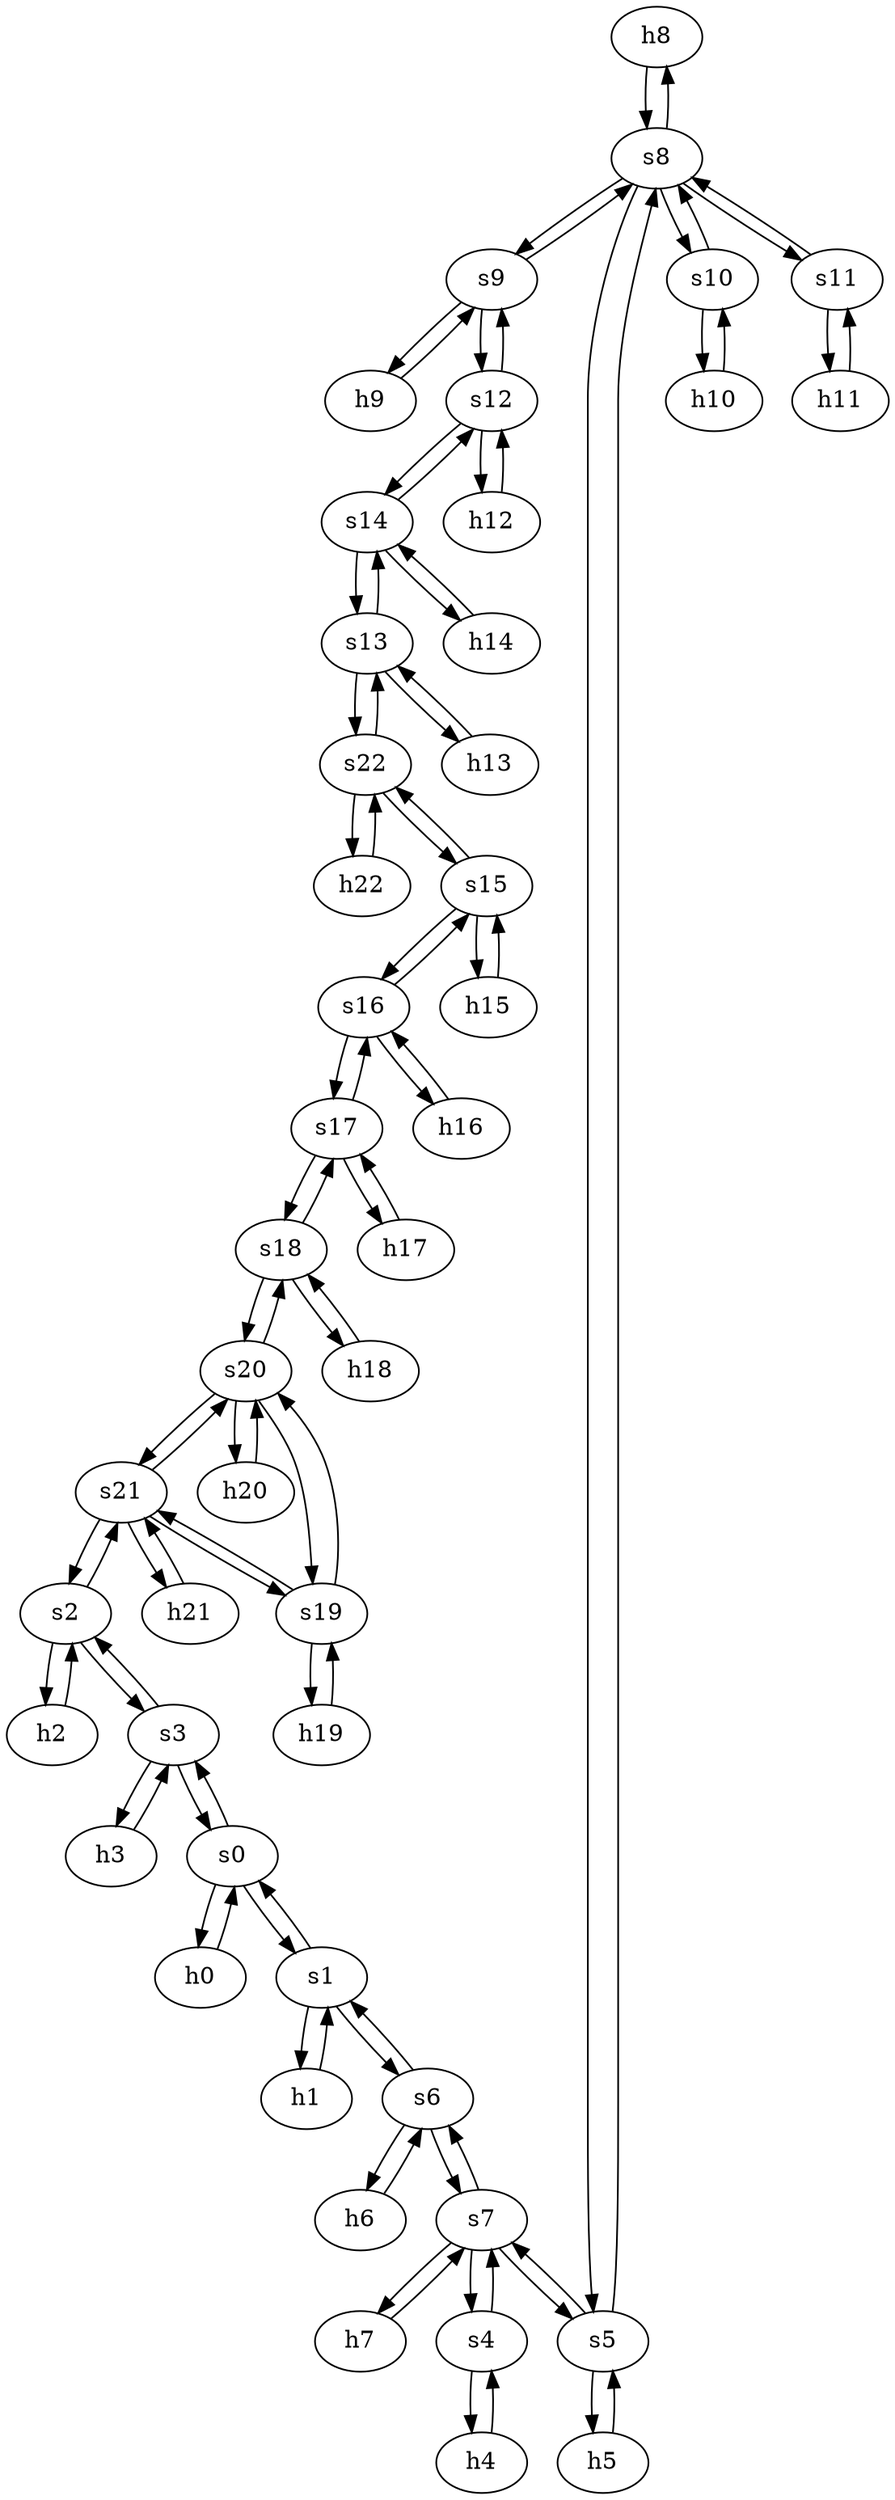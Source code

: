 strict digraph YorkDataServices {
	h8	 [ip="111.0.8.8",
		mac="00:00:00:00:8:8",
		type=host];
	s8	 [id=8,
		type=switch];
	h8 -> s8	 [capacity="1Gbps",
		cost=1,
		dst_port=1,
		src_port=1];
	h9	 [ip="111.0.9.9",
		mac="00:00:00:00:9:9",
		type=host];
	s9	 [id=9,
		type=switch];
	h9 -> s9	 [capacity="1Gbps",
		cost=1,
		dst_port=1,
		src_port=1];
	h2	 [ip="111.0.2.2",
		mac="00:00:00:00:2:2",
		type=host];
	s2	 [id=2,
		type=switch];
	h2 -> s2	 [capacity="1Gbps",
		cost=1,
		dst_port=1,
		src_port=1];
	h3	 [ip="111.0.3.3",
		mac="00:00:00:00:3:3",
		type=host];
	s3	 [id=3,
		type=switch];
	h3 -> s3	 [capacity="1Gbps",
		cost=1,
		dst_port=1,
		src_port=1];
	h0	 [ip="111.0.0.0",
		mac="00:00:00:00:0:0",
		type=host];
	s0	 [id=0,
		type=switch];
	h0 -> s0	 [capacity="1Gbps",
		cost=1,
		dst_port=1,
		src_port=1];
	h1	 [ip="111.0.1.1",
		mac="00:00:00:00:1:1",
		type=host];
	s1	 [id=1,
		type=switch];
	h1 -> s1	 [capacity="1Gbps",
		cost=1,
		dst_port=1,
		src_port=1];
	h6	 [ip="111.0.6.6",
		mac="00:00:00:00:6:6",
		type=host];
	s6	 [id=6,
		type=switch];
	h6 -> s6	 [capacity="1Gbps",
		cost=1,
		dst_port=1,
		src_port=1];
	h7	 [ip="111.0.7.7",
		mac="00:00:00:00:7:7",
		type=host];
	s7	 [id=7,
		type=switch];
	h7 -> s7	 [capacity="1Gbps",
		cost=1,
		dst_port=1,
		src_port=1];
	h4	 [ip="111.0.4.4",
		mac="00:00:00:00:4:4",
		type=host];
	s4	 [id=4,
		type=switch];
	h4 -> s4	 [capacity="1Gbps",
		cost=1,
		dst_port=1,
		src_port=1];
	h5	 [ip="111.0.5.5",
		mac="00:00:00:00:5:5",
		type=host];
	s5	 [id=5,
		type=switch];
	h5 -> s5	 [capacity="1Gbps",
		cost=1,
		dst_port=1,
		src_port=1];
	h22	 [ip="111.0.22.22",
		mac="00:00:00:00:22:22",
		type=host];
	s22	 [id=22,
		type=switch];
	h22 -> s22	 [capacity="1Gbps",
		cost=1,
		dst_port=1,
		src_port=1];
	h21	 [ip="111.0.21.21",
		mac="00:00:00:00:21:21",
		type=host];
	s21	 [id=21,
		type=switch];
	h21 -> s21	 [capacity="1Gbps",
		cost=1,
		dst_port=1,
		src_port=1];
	s12	 [id=12,
		type=switch];
	s9 -> s12	 [capacity="1Gbps",
		cost=1,
		dst_port=2,
		src_port=3];
	s9 -> h9	 [capacity="1Gbps",
		cost=1,
		dst_port=1,
		src_port=1];
	s9 -> s8	 [capacity="1Gbps",
		cost=1,
		dst_port=3,
		src_port=2];
	s8 -> s5	 [capacity="1Gbps",
		cost=1,
		dst_port=2,
		src_port=2];
	s10	 [id=10,
		type=switch];
	s8 -> s10	 [capacity="1Gbps",
		cost=1,
		dst_port=2,
		src_port=4];
	s8 -> h8	 [capacity="1Gbps",
		cost=1,
		dst_port=1,
		src_port=1];
	s11	 [id=11,
		type=switch];
	s8 -> s11	 [capacity="1Gbps",
		cost=1,
		dst_port=2,
		src_port=5];
	s8 -> s9	 [capacity="1Gbps",
		cost=1,
		dst_port=2,
		src_port=3];
	s3 -> s0	 [capacity="1Gbps",
		cost=1,
		dst_port=3,
		src_port=2];
	s3 -> s2	 [capacity="1Gbps",
		cost=1,
		dst_port=2,
		src_port=3];
	s3 -> h3	 [capacity="1Gbps",
		cost=1,
		dst_port=1,
		src_port=1];
	s2 -> s21	 [capacity="1Gbps",
		cost=1,
		dst_port=2,
		src_port=3];
	s2 -> s3	 [capacity="1Gbps",
		cost=1,
		dst_port=3,
		src_port=2];
	s2 -> h2	 [capacity="1Gbps",
		cost=1,
		dst_port=1,
		src_port=1];
	s1 -> s6	 [capacity="1Gbps",
		cost=1,
		dst_port=2,
		src_port=3];
	s1 -> s0	 [capacity="1Gbps",
		cost=1,
		dst_port=2,
		src_port=2];
	s1 -> h1	 [capacity="1Gbps",
		cost=1,
		dst_port=1,
		src_port=1];
	s0 -> h0	 [capacity="1Gbps",
		cost=1,
		dst_port=1,
		src_port=1];
	s0 -> s1	 [capacity="1Gbps",
		cost=1,
		dst_port=2,
		src_port=2];
	s0 -> s3	 [capacity="1Gbps",
		cost=1,
		dst_port=2,
		src_port=3];
	s7 -> s5	 [capacity="1Gbps",
		cost=1,
		dst_port=3,
		src_port=3];
	s7 -> s6	 [capacity="1Gbps",
		cost=1,
		dst_port=3,
		src_port=4];
	s7 -> s4	 [capacity="1Gbps",
		cost=1,
		dst_port=2,
		src_port=2];
	s7 -> h7	 [capacity="1Gbps",
		cost=1,
		dst_port=1,
		src_port=1];
	s6 -> s7	 [capacity="1Gbps",
		cost=1,
		dst_port=4,
		src_port=3];
	s6 -> s1	 [capacity="1Gbps",
		cost=1,
		dst_port=3,
		src_port=2];
	s6 -> h6	 [capacity="1Gbps",
		cost=1,
		dst_port=1,
		src_port=1];
	s5 -> h5	 [capacity="1Gbps",
		cost=1,
		dst_port=1,
		src_port=1];
	s5 -> s7	 [capacity="1Gbps",
		cost=1,
		dst_port=3,
		src_port=3];
	s5 -> s8	 [capacity="1Gbps",
		cost=1,
		dst_port=2,
		src_port=2];
	s4 -> s7	 [capacity="1Gbps",
		cost=1,
		dst_port=2,
		src_port=2];
	s4 -> h4	 [capacity="1Gbps",
		cost=1,
		dst_port=1,
		src_port=1];
	h20	 [ip="111.0.20.20",
		mac="00:00:00:00:20:20",
		type=host];
	s20	 [id=20,
		type=switch];
	h20 -> s20	 [capacity="1Gbps",
		cost=1,
		dst_port=1,
		src_port=1];
	s19	 [id=19,
		type=switch];
	s19 -> s21	 [capacity="1Gbps",
		cost=1,
		dst_port=3,
		src_port=3];
	s19 -> s20	 [capacity="1Gbps",
		cost=1,
		dst_port=3,
		src_port=2];
	h19	 [ip="111.0.19.19",
		mac="00:00:00:00:19:19",
		type=host];
	s19 -> h19	 [capacity="1Gbps",
		cost=1,
		dst_port=1,
		src_port=1];
	s18	 [id=18,
		type=switch];
	h18	 [ip="111.0.18.18",
		mac="00:00:00:00:18:18",
		type=host];
	s18 -> h18	 [capacity="1Gbps",
		cost=1,
		dst_port=1,
		src_port=1];
	s17	 [id=17,
		type=switch];
	s18 -> s17	 [capacity="1Gbps",
		cost=1,
		dst_port=3,
		src_port=2];
	s18 -> s20	 [capacity="1Gbps",
		cost=1,
		dst_port=2,
		src_port=3];
	s13	 [id=13,
		type=switch];
	s14	 [id=14,
		type=switch];
	s13 -> s14	 [capacity="1Gbps",
		cost=1,
		dst_port=3,
		src_port=2];
	h13	 [ip="111.0.13.13",
		mac="00:00:00:00:13:13",
		type=host];
	s13 -> h13	 [capacity="1Gbps",
		cost=1,
		dst_port=1,
		src_port=1];
	s13 -> s22	 [capacity="1Gbps",
		cost=1,
		dst_port=2,
		src_port=3];
	s12 -> s14	 [capacity="1Gbps",
		cost=1,
		dst_port=2,
		src_port=3];
	s12 -> s9	 [capacity="1Gbps",
		cost=1,
		dst_port=3,
		src_port=2];
	h12	 [ip="111.0.12.12",
		mac="00:00:00:00:12:12",
		type=host];
	s12 -> h12	 [capacity="1Gbps",
		cost=1,
		dst_port=1,
		src_port=1];
	h11	 [ip="111.0.11.11",
		mac="00:00:00:00:11:11",
		type=host];
	s11 -> h11	 [capacity="1Gbps",
		cost=1,
		dst_port=1,
		src_port=1];
	s11 -> s8	 [capacity="1Gbps",
		cost=1,
		dst_port=5,
		src_port=2];
	h10	 [ip="111.0.10.10",
		mac="00:00:00:00:10:10",
		type=host];
	s10 -> h10	 [capacity="1Gbps",
		cost=1,
		dst_port=1,
		src_port=1];
	s10 -> s8	 [capacity="1Gbps",
		cost=1,
		dst_port=4,
		src_port=2];
	s17 -> s18	 [capacity="1Gbps",
		cost=1,
		dst_port=2,
		src_port=3];
	h17	 [ip="111.0.17.17",
		mac="00:00:00:00:17:17",
		type=host];
	s17 -> h17	 [capacity="1Gbps",
		cost=1,
		dst_port=1,
		src_port=1];
	s16	 [id=16,
		type=switch];
	s17 -> s16	 [capacity="1Gbps",
		cost=1,
		dst_port=3,
		src_port=2];
	h16	 [ip="111.0.16.16",
		mac="00:00:00:00:16:16",
		type=host];
	s16 -> h16	 [capacity="1Gbps",
		cost=1,
		dst_port=1,
		src_port=1];
	s16 -> s17	 [capacity="1Gbps",
		cost=1,
		dst_port=2,
		src_port=3];
	s15	 [id=15,
		type=switch];
	s16 -> s15	 [capacity="1Gbps",
		cost=1,
		dst_port=2,
		src_port=2];
	s15 -> s22	 [capacity="1Gbps",
		cost=1,
		dst_port=3,
		src_port=3];
	s15 -> s16	 [capacity="1Gbps",
		cost=1,
		dst_port=2,
		src_port=2];
	h15	 [ip="111.0.15.15",
		mac="00:00:00:00:15:15",
		type=host];
	s15 -> h15	 [capacity="1Gbps",
		cost=1,
		dst_port=1,
		src_port=1];
	s14 -> s12	 [capacity="1Gbps",
		cost=1,
		dst_port=3,
		src_port=2];
	s14 -> s13	 [capacity="1Gbps",
		cost=1,
		dst_port=2,
		src_port=3];
	h14	 [ip="111.0.14.14",
		mac="00:00:00:00:14:14",
		type=host];
	s14 -> h14	 [capacity="1Gbps",
		cost=1,
		dst_port=1,
		src_port=1];
	h18 -> s18	 [capacity="1Gbps",
		cost=1,
		dst_port=1,
		src_port=1];
	h19 -> s19	 [capacity="1Gbps",
		cost=1,
		dst_port=1,
		src_port=1];
	h10 -> s10	 [capacity="1Gbps",
		cost=1,
		dst_port=1,
		src_port=1];
	h11 -> s11	 [capacity="1Gbps",
		cost=1,
		dst_port=1,
		src_port=1];
	h12 -> s12	 [capacity="1Gbps",
		cost=1,
		dst_port=1,
		src_port=1];
	h13 -> s13	 [capacity="1Gbps",
		cost=1,
		dst_port=1,
		src_port=1];
	h14 -> s14	 [capacity="1Gbps",
		cost=1,
		dst_port=1,
		src_port=1];
	h15 -> s15	 [capacity="1Gbps",
		cost=1,
		dst_port=1,
		src_port=1];
	h16 -> s16	 [capacity="1Gbps",
		cost=1,
		dst_port=1,
		src_port=1];
	h17 -> s17	 [capacity="1Gbps",
		cost=1,
		dst_port=1,
		src_port=1];
	s22 -> h22	 [capacity="1Gbps",
		cost=1,
		dst_port=1,
		src_port=1];
	s22 -> s15	 [capacity="1Gbps",
		cost=1,
		dst_port=3,
		src_port=3];
	s22 -> s13	 [capacity="1Gbps",
		cost=1,
		dst_port=3,
		src_port=2];
	s20 -> s19	 [capacity="1Gbps",
		cost=1,
		dst_port=2,
		src_port=3];
	s20 -> h20	 [capacity="1Gbps",
		cost=1,
		dst_port=1,
		src_port=1];
	s20 -> s18	 [capacity="1Gbps",
		cost=1,
		dst_port=3,
		src_port=2];
	s20 -> s21	 [capacity="1Gbps",
		cost=1,
		dst_port=4,
		src_port=4];
	s21 -> s19	 [capacity="1Gbps",
		cost=1,
		dst_port=3,
		src_port=3];
	s21 -> s2	 [capacity="1Gbps",
		cost=1,
		dst_port=3,
		src_port=2];
	s21 -> h21	 [capacity="1Gbps",
		cost=1,
		dst_port=1,
		src_port=1];
	s21 -> s20	 [capacity="1Gbps",
		cost=1,
		dst_port=4,
		src_port=4];
}
